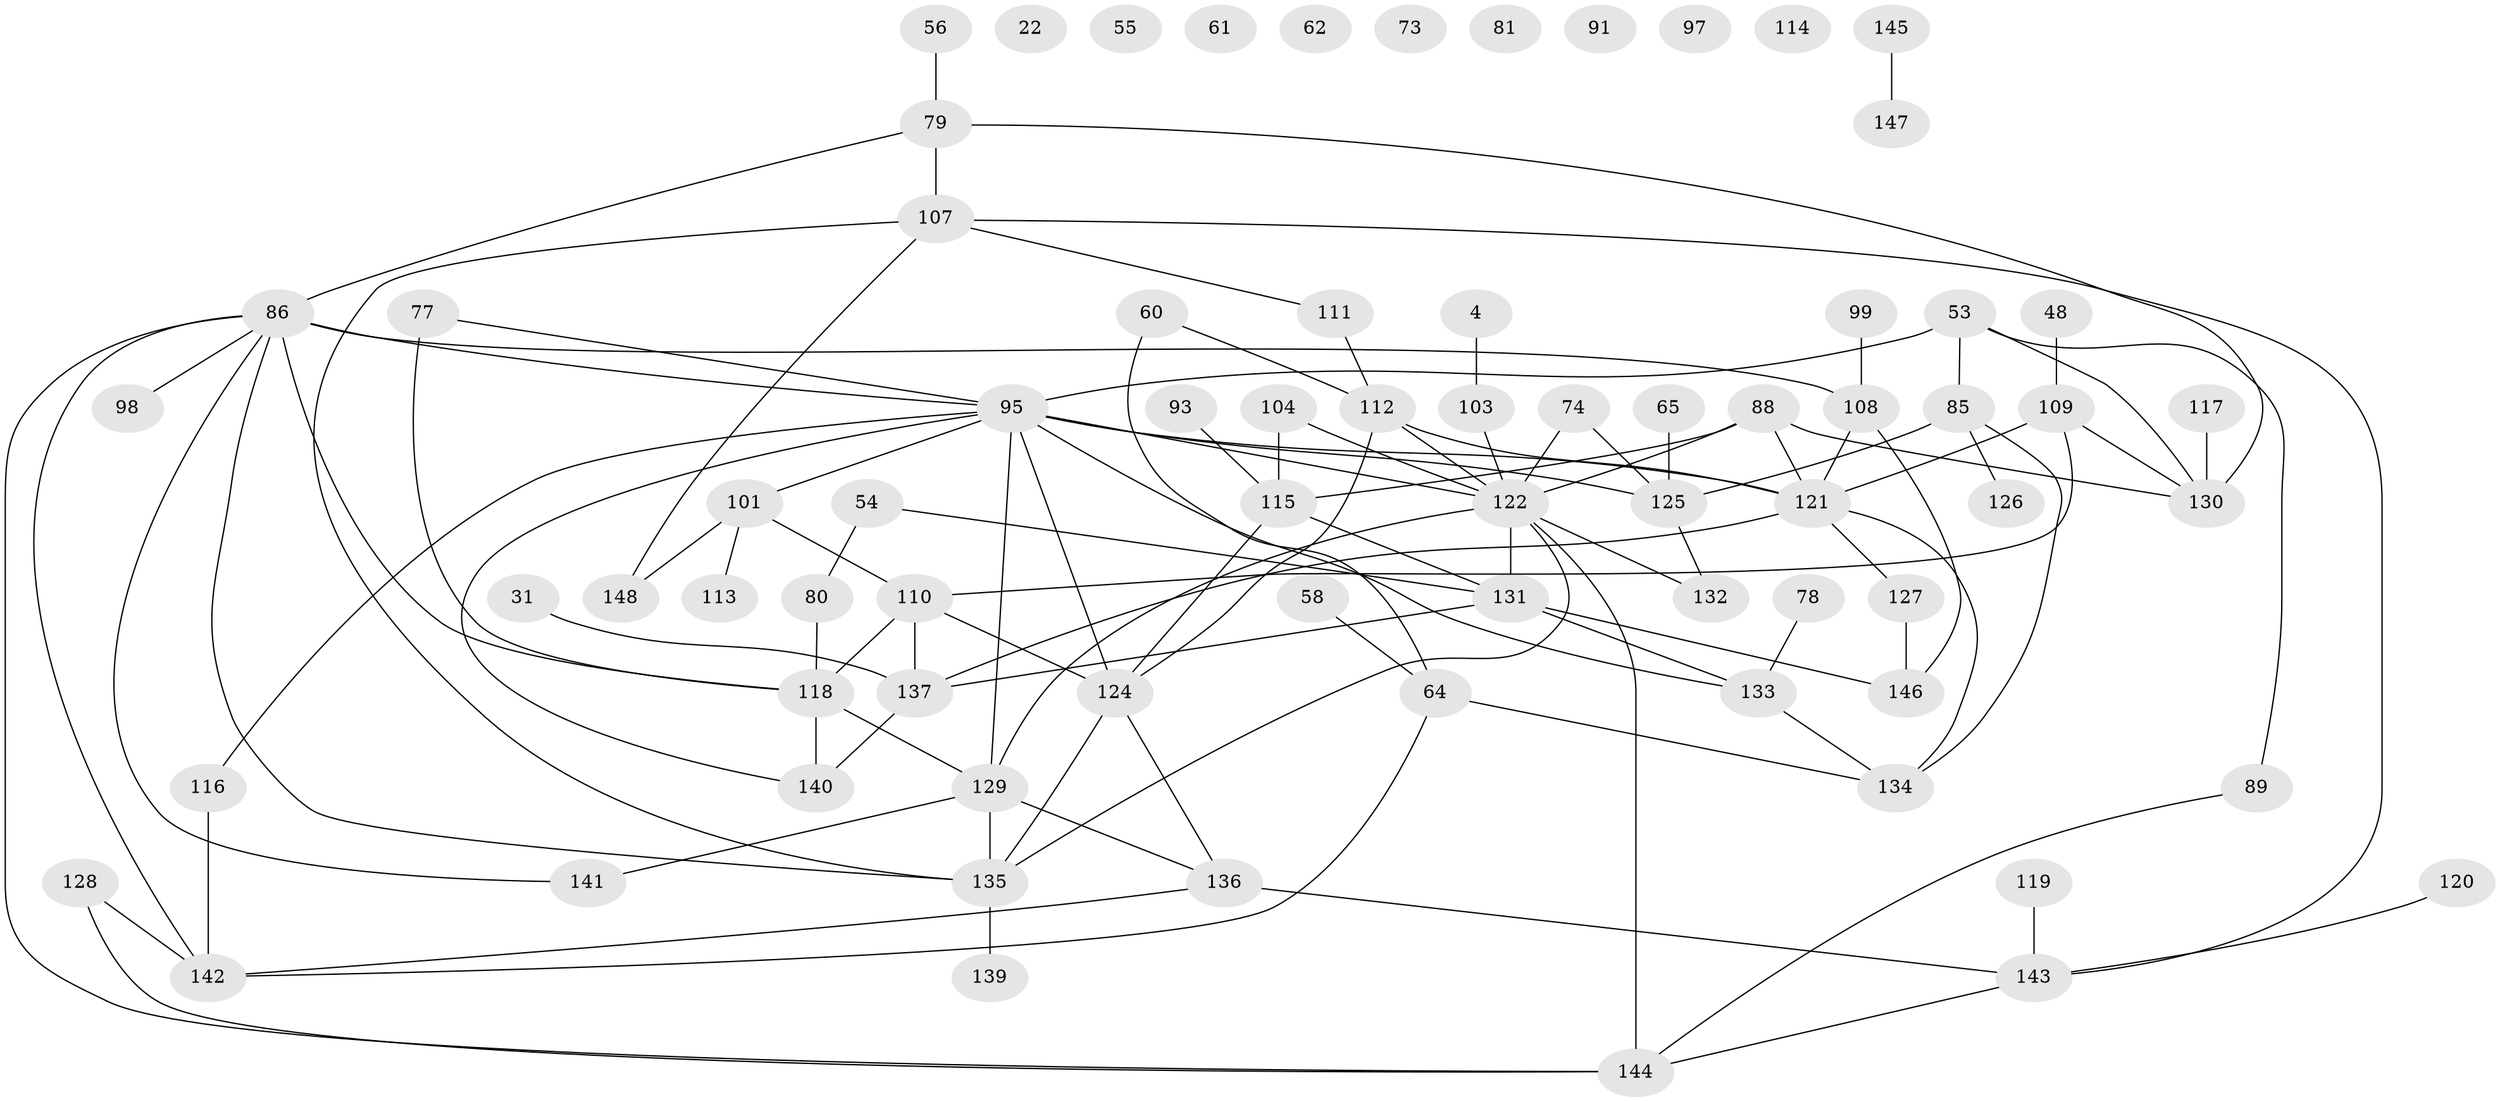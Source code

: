 // original degree distribution, {2: 0.2702702702702703, 1: 0.16891891891891891, 4: 0.17567567567567569, 6: 0.02027027027027027, 0: 0.060810810810810814, 3: 0.1891891891891892, 5: 0.0945945945945946, 7: 0.02027027027027027}
// Generated by graph-tools (version 1.1) at 2025/39/03/09/25 04:39:51]
// undirected, 74 vertices, 109 edges
graph export_dot {
graph [start="1"]
  node [color=gray90,style=filled];
  4;
  22;
  31;
  48 [super="+40"];
  53 [super="+15"];
  54;
  55;
  56;
  58;
  60;
  61;
  62;
  64;
  65;
  73;
  74;
  77;
  78;
  79 [super="+47+2"];
  80;
  81;
  85;
  86 [super="+25+39+72"];
  88;
  89;
  91;
  93;
  95 [super="+43+90+87"];
  97;
  98;
  99;
  101;
  103;
  104;
  107;
  108 [super="+45+57"];
  109;
  110;
  111 [super="+34"];
  112;
  113;
  114;
  115;
  116 [super="+83+19"];
  117;
  118 [super="+13+52"];
  119;
  120;
  121 [super="+63+68+84"];
  122 [super="+36+24+59"];
  124 [super="+23+67"];
  125 [super="+37+75"];
  126;
  127;
  128;
  129 [super="+123+94+100"];
  130 [super="+96"];
  131 [super="+92"];
  132;
  133;
  134 [super="+7+105+42"];
  135 [super="+69"];
  136 [super="+82"];
  137;
  139;
  140;
  141;
  142;
  143 [super="+106"];
  144 [super="+76+102+138"];
  145;
  146;
  147;
  148;
  4 -- 103;
  31 -- 137;
  48 -- 109 [weight=2];
  53 -- 85;
  53 -- 89;
  53 -- 130;
  53 -- 95;
  54 -- 80;
  54 -- 131;
  56 -- 79;
  58 -- 64;
  60 -- 64;
  60 -- 112;
  64 -- 134;
  64 -- 142;
  65 -- 125;
  74 -- 125;
  74 -- 122;
  77 -- 95;
  77 -- 118;
  78 -- 133;
  79 -- 130;
  79 -- 107;
  79 -- 86;
  80 -- 118;
  85 -- 126;
  85 -- 134;
  85 -- 125;
  86 -- 98;
  86 -- 142;
  86 -- 108 [weight=2];
  86 -- 95;
  86 -- 118 [weight=2];
  86 -- 135;
  86 -- 141;
  86 -- 144;
  88 -- 115;
  88 -- 121;
  88 -- 122;
  88 -- 130;
  89 -- 144;
  93 -- 115;
  95 -- 133;
  95 -- 140;
  95 -- 125;
  95 -- 124 [weight=2];
  95 -- 129 [weight=3];
  95 -- 101;
  95 -- 121 [weight=2];
  95 -- 122;
  95 -- 116;
  99 -- 108;
  101 -- 110;
  101 -- 113;
  101 -- 148;
  103 -- 122;
  104 -- 115;
  104 -- 122;
  107 -- 111;
  107 -- 135;
  107 -- 143;
  107 -- 148;
  108 -- 146;
  108 -- 121 [weight=2];
  109 -- 110;
  109 -- 130;
  109 -- 121;
  110 -- 118 [weight=2];
  110 -- 137;
  110 -- 124;
  111 -- 112;
  112 -- 121;
  112 -- 122;
  112 -- 124;
  115 -- 124 [weight=2];
  115 -- 131 [weight=2];
  116 -- 142;
  117 -- 130;
  118 -- 140;
  118 -- 129;
  119 -- 143;
  120 -- 143;
  121 -- 127;
  121 -- 137;
  121 -- 134;
  122 -- 144 [weight=2];
  122 -- 131 [weight=3];
  122 -- 132;
  122 -- 135;
  122 -- 129;
  124 -- 135 [weight=3];
  124 -- 136;
  125 -- 132;
  127 -- 146;
  128 -- 142;
  128 -- 144;
  129 -- 136;
  129 -- 141;
  129 -- 135 [weight=3];
  131 -- 133;
  131 -- 137;
  131 -- 146;
  133 -- 134;
  135 -- 139;
  136 -- 142;
  136 -- 143;
  137 -- 140;
  143 -- 144;
  145 -- 147;
}
